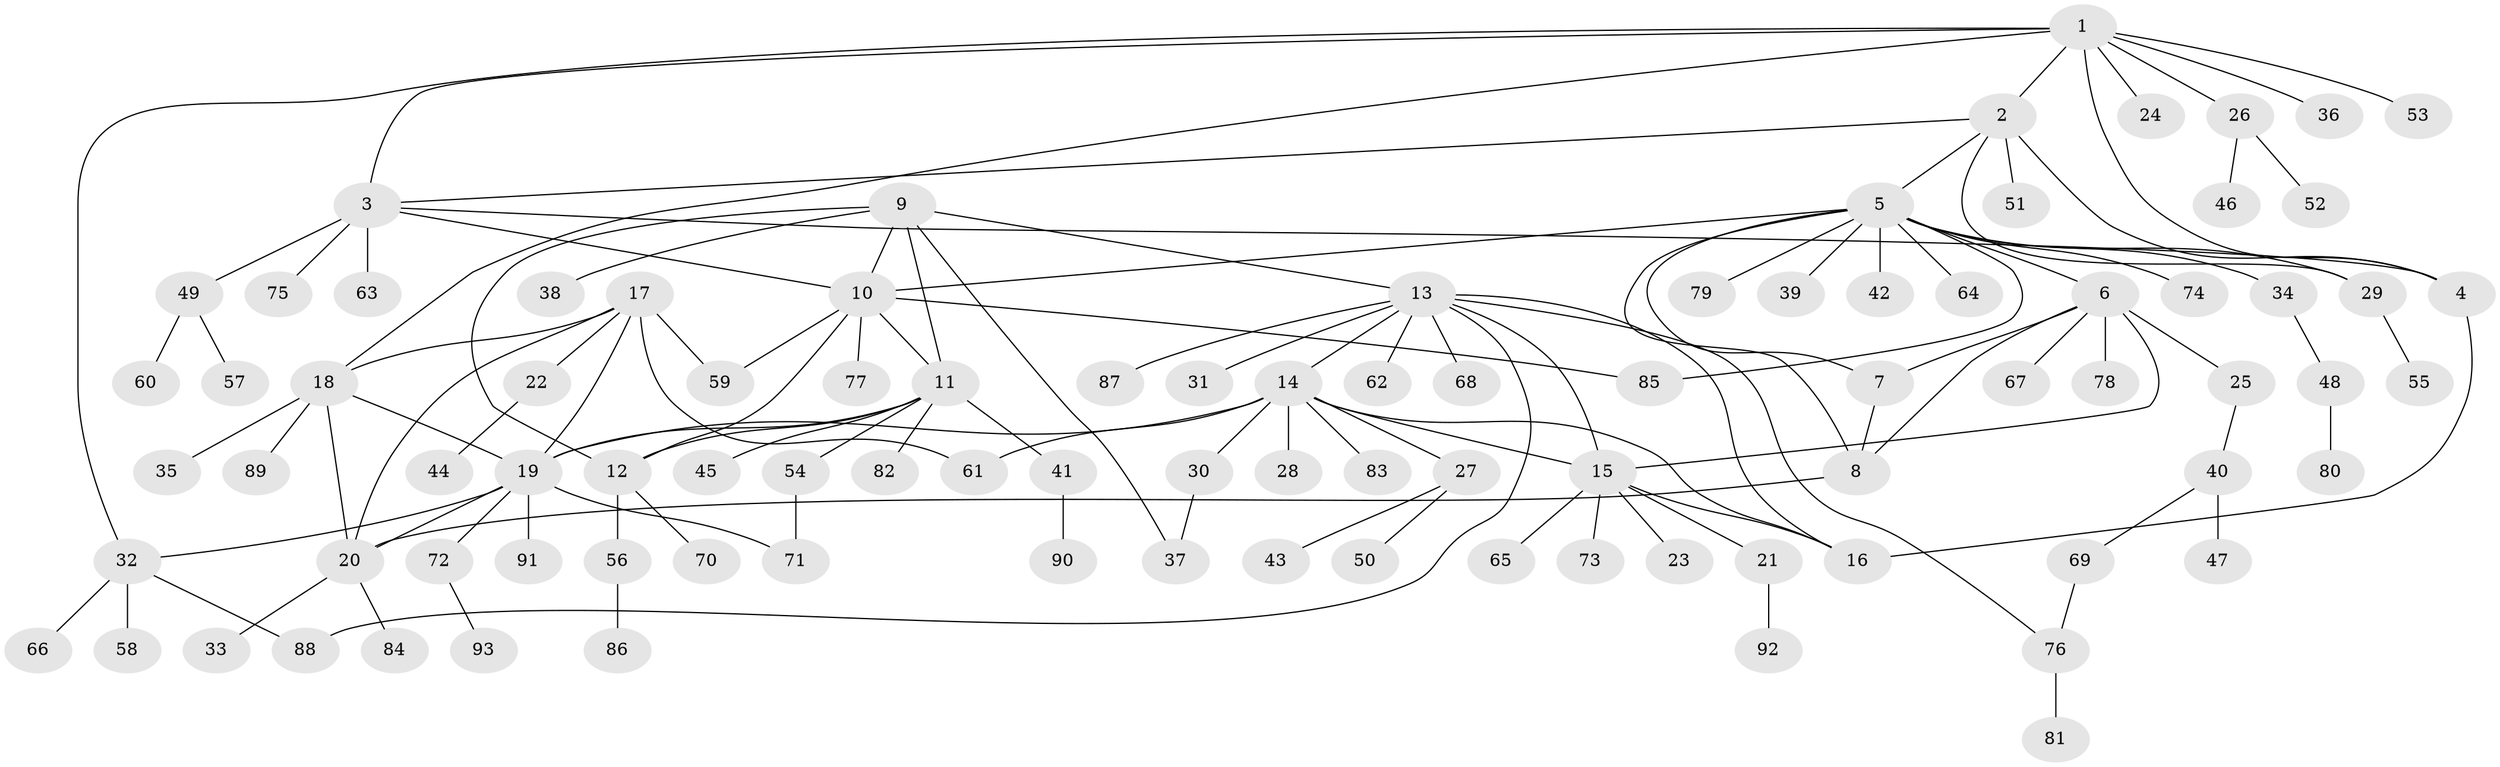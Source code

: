 // coarse degree distribution, {11: 0.03076923076923077, 5: 0.015384615384615385, 15: 0.015384615384615385, 2: 0.2, 6: 0.015384615384615385, 14: 0.015384615384615385, 7: 0.03076923076923077, 10: 0.015384615384615385, 1: 0.6461538461538462, 4: 0.015384615384615385}
// Generated by graph-tools (version 1.1) at 2025/57/03/04/25 21:57:40]
// undirected, 93 vertices, 122 edges
graph export_dot {
graph [start="1"]
  node [color=gray90,style=filled];
  1;
  2;
  3;
  4;
  5;
  6;
  7;
  8;
  9;
  10;
  11;
  12;
  13;
  14;
  15;
  16;
  17;
  18;
  19;
  20;
  21;
  22;
  23;
  24;
  25;
  26;
  27;
  28;
  29;
  30;
  31;
  32;
  33;
  34;
  35;
  36;
  37;
  38;
  39;
  40;
  41;
  42;
  43;
  44;
  45;
  46;
  47;
  48;
  49;
  50;
  51;
  52;
  53;
  54;
  55;
  56;
  57;
  58;
  59;
  60;
  61;
  62;
  63;
  64;
  65;
  66;
  67;
  68;
  69;
  70;
  71;
  72;
  73;
  74;
  75;
  76;
  77;
  78;
  79;
  80;
  81;
  82;
  83;
  84;
  85;
  86;
  87;
  88;
  89;
  90;
  91;
  92;
  93;
  1 -- 2;
  1 -- 3;
  1 -- 4;
  1 -- 18;
  1 -- 24;
  1 -- 26;
  1 -- 32;
  1 -- 36;
  1 -- 53;
  2 -- 3;
  2 -- 4;
  2 -- 5;
  2 -- 29;
  2 -- 51;
  3 -- 4;
  3 -- 10;
  3 -- 49;
  3 -- 63;
  3 -- 75;
  4 -- 16;
  5 -- 6;
  5 -- 7;
  5 -- 8;
  5 -- 10;
  5 -- 29;
  5 -- 34;
  5 -- 39;
  5 -- 42;
  5 -- 64;
  5 -- 74;
  5 -- 79;
  5 -- 85;
  6 -- 7;
  6 -- 8;
  6 -- 15;
  6 -- 25;
  6 -- 67;
  6 -- 78;
  7 -- 8;
  8 -- 20;
  9 -- 10;
  9 -- 11;
  9 -- 12;
  9 -- 13;
  9 -- 37;
  9 -- 38;
  10 -- 11;
  10 -- 12;
  10 -- 59;
  10 -- 77;
  10 -- 85;
  11 -- 12;
  11 -- 19;
  11 -- 41;
  11 -- 45;
  11 -- 54;
  11 -- 82;
  12 -- 56;
  12 -- 70;
  13 -- 14;
  13 -- 15;
  13 -- 16;
  13 -- 31;
  13 -- 62;
  13 -- 68;
  13 -- 76;
  13 -- 87;
  13 -- 88;
  14 -- 15;
  14 -- 16;
  14 -- 19;
  14 -- 27;
  14 -- 28;
  14 -- 30;
  14 -- 61;
  14 -- 83;
  15 -- 16;
  15 -- 21;
  15 -- 23;
  15 -- 65;
  15 -- 73;
  17 -- 18;
  17 -- 19;
  17 -- 20;
  17 -- 22;
  17 -- 59;
  17 -- 61;
  18 -- 19;
  18 -- 20;
  18 -- 35;
  18 -- 89;
  19 -- 20;
  19 -- 32;
  19 -- 71;
  19 -- 72;
  19 -- 91;
  20 -- 33;
  20 -- 84;
  21 -- 92;
  22 -- 44;
  25 -- 40;
  26 -- 46;
  26 -- 52;
  27 -- 43;
  27 -- 50;
  29 -- 55;
  30 -- 37;
  32 -- 58;
  32 -- 66;
  32 -- 88;
  34 -- 48;
  40 -- 47;
  40 -- 69;
  41 -- 90;
  48 -- 80;
  49 -- 57;
  49 -- 60;
  54 -- 71;
  56 -- 86;
  69 -- 76;
  72 -- 93;
  76 -- 81;
}
